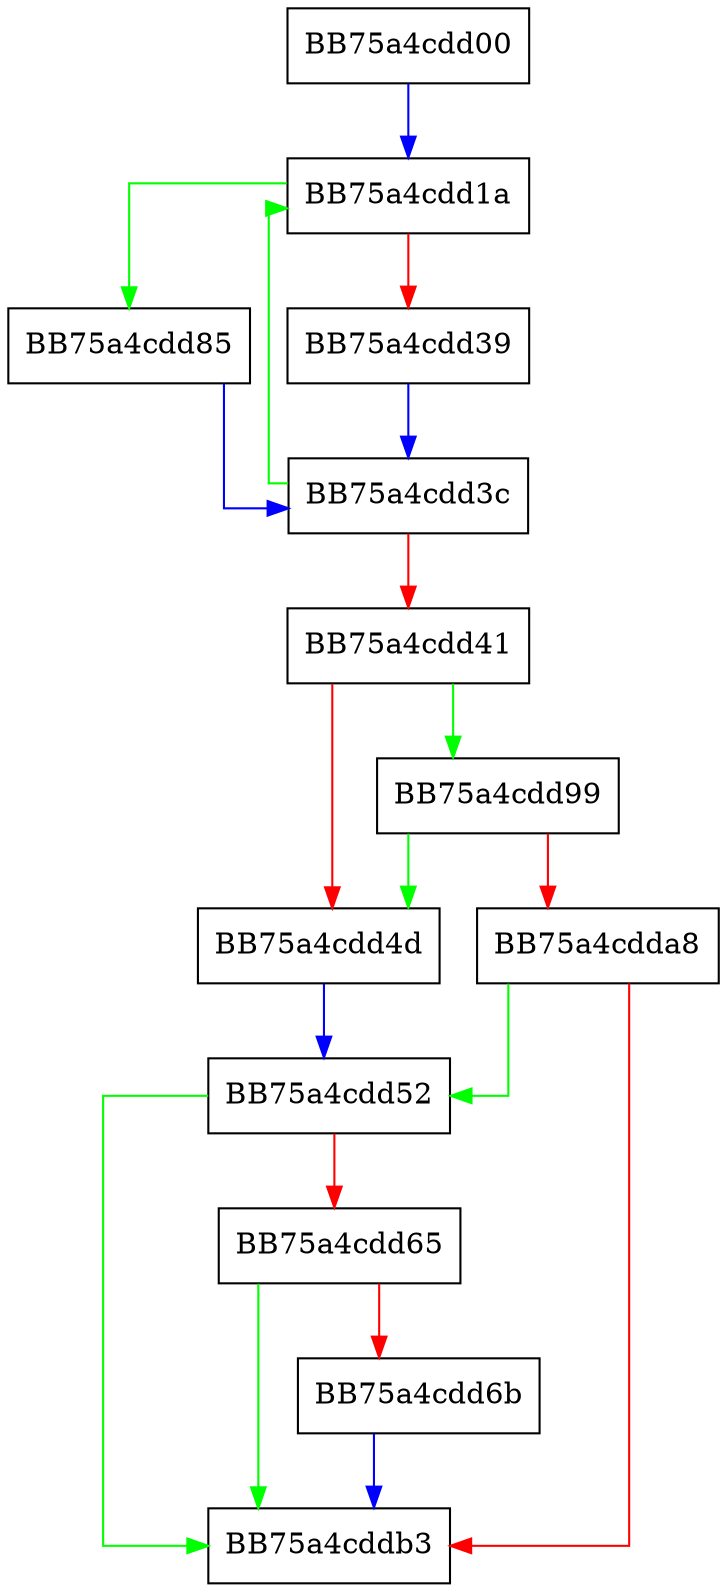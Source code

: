 digraph GetElementPriority {
  node [shape="box"];
  graph [splines=ortho];
  BB75a4cdd00 -> BB75a4cdd1a [color="blue"];
  BB75a4cdd1a -> BB75a4cdd85 [color="green"];
  BB75a4cdd1a -> BB75a4cdd39 [color="red"];
  BB75a4cdd39 -> BB75a4cdd3c [color="blue"];
  BB75a4cdd3c -> BB75a4cdd1a [color="green"];
  BB75a4cdd3c -> BB75a4cdd41 [color="red"];
  BB75a4cdd41 -> BB75a4cdd99 [color="green"];
  BB75a4cdd41 -> BB75a4cdd4d [color="red"];
  BB75a4cdd4d -> BB75a4cdd52 [color="blue"];
  BB75a4cdd52 -> BB75a4cddb3 [color="green"];
  BB75a4cdd52 -> BB75a4cdd65 [color="red"];
  BB75a4cdd65 -> BB75a4cddb3 [color="green"];
  BB75a4cdd65 -> BB75a4cdd6b [color="red"];
  BB75a4cdd6b -> BB75a4cddb3 [color="blue"];
  BB75a4cdd85 -> BB75a4cdd3c [color="blue"];
  BB75a4cdd99 -> BB75a4cdd4d [color="green"];
  BB75a4cdd99 -> BB75a4cdda8 [color="red"];
  BB75a4cdda8 -> BB75a4cdd52 [color="green"];
  BB75a4cdda8 -> BB75a4cddb3 [color="red"];
}